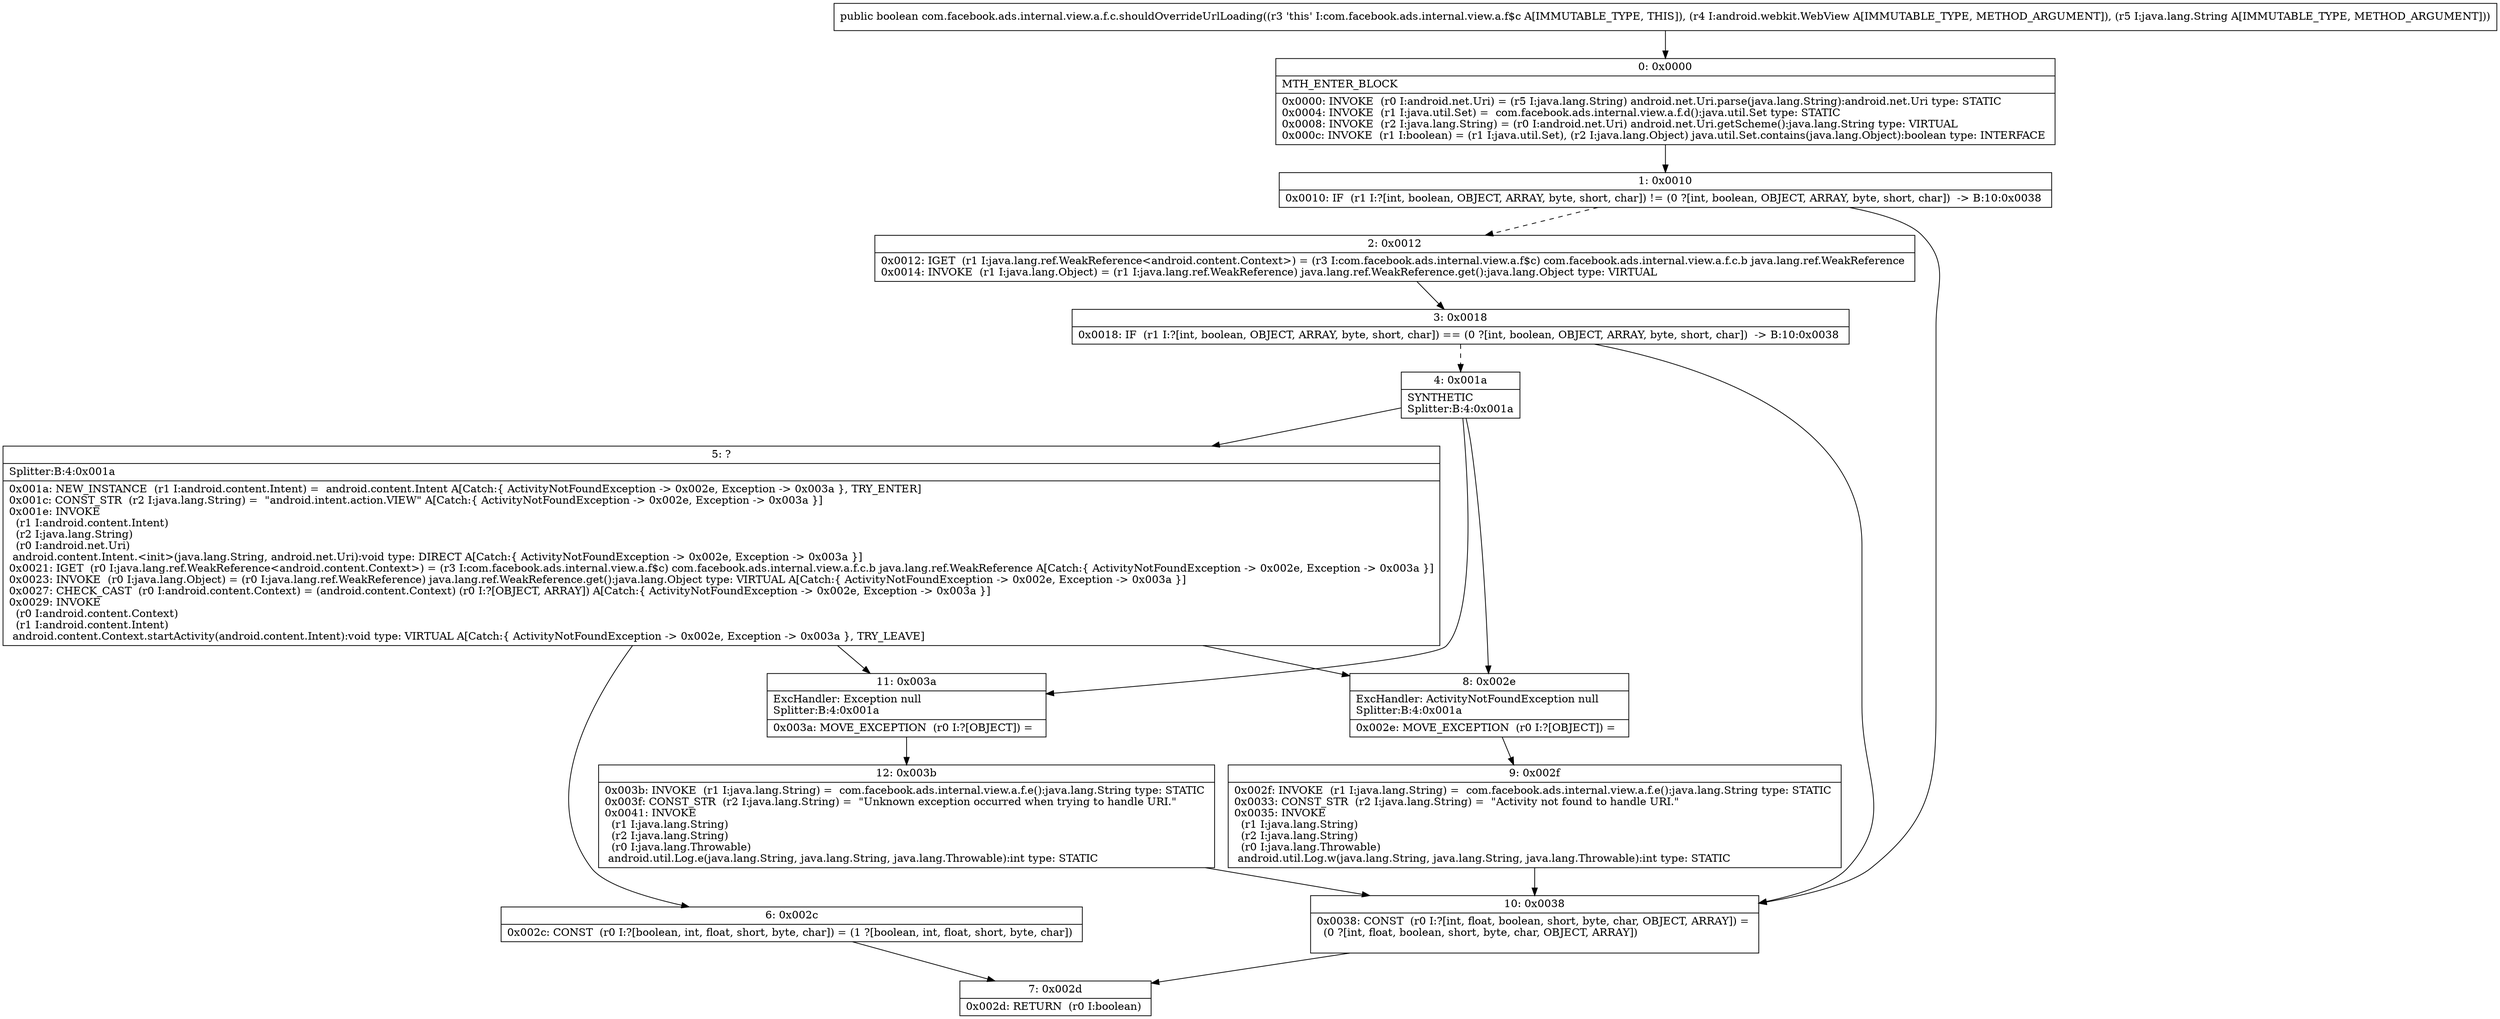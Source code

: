 digraph "CFG forcom.facebook.ads.internal.view.a.f.c.shouldOverrideUrlLoading(Landroid\/webkit\/WebView;Ljava\/lang\/String;)Z" {
Node_0 [shape=record,label="{0\:\ 0x0000|MTH_ENTER_BLOCK\l|0x0000: INVOKE  (r0 I:android.net.Uri) = (r5 I:java.lang.String) android.net.Uri.parse(java.lang.String):android.net.Uri type: STATIC \l0x0004: INVOKE  (r1 I:java.util.Set) =  com.facebook.ads.internal.view.a.f.d():java.util.Set type: STATIC \l0x0008: INVOKE  (r2 I:java.lang.String) = (r0 I:android.net.Uri) android.net.Uri.getScheme():java.lang.String type: VIRTUAL \l0x000c: INVOKE  (r1 I:boolean) = (r1 I:java.util.Set), (r2 I:java.lang.Object) java.util.Set.contains(java.lang.Object):boolean type: INTERFACE \l}"];
Node_1 [shape=record,label="{1\:\ 0x0010|0x0010: IF  (r1 I:?[int, boolean, OBJECT, ARRAY, byte, short, char]) != (0 ?[int, boolean, OBJECT, ARRAY, byte, short, char])  \-\> B:10:0x0038 \l}"];
Node_2 [shape=record,label="{2\:\ 0x0012|0x0012: IGET  (r1 I:java.lang.ref.WeakReference\<android.content.Context\>) = (r3 I:com.facebook.ads.internal.view.a.f$c) com.facebook.ads.internal.view.a.f.c.b java.lang.ref.WeakReference \l0x0014: INVOKE  (r1 I:java.lang.Object) = (r1 I:java.lang.ref.WeakReference) java.lang.ref.WeakReference.get():java.lang.Object type: VIRTUAL \l}"];
Node_3 [shape=record,label="{3\:\ 0x0018|0x0018: IF  (r1 I:?[int, boolean, OBJECT, ARRAY, byte, short, char]) == (0 ?[int, boolean, OBJECT, ARRAY, byte, short, char])  \-\> B:10:0x0038 \l}"];
Node_4 [shape=record,label="{4\:\ 0x001a|SYNTHETIC\lSplitter:B:4:0x001a\l}"];
Node_5 [shape=record,label="{5\:\ ?|Splitter:B:4:0x001a\l|0x001a: NEW_INSTANCE  (r1 I:android.content.Intent) =  android.content.Intent A[Catch:\{ ActivityNotFoundException \-\> 0x002e, Exception \-\> 0x003a \}, TRY_ENTER]\l0x001c: CONST_STR  (r2 I:java.lang.String) =  \"android.intent.action.VIEW\" A[Catch:\{ ActivityNotFoundException \-\> 0x002e, Exception \-\> 0x003a \}]\l0x001e: INVOKE  \l  (r1 I:android.content.Intent)\l  (r2 I:java.lang.String)\l  (r0 I:android.net.Uri)\l android.content.Intent.\<init\>(java.lang.String, android.net.Uri):void type: DIRECT A[Catch:\{ ActivityNotFoundException \-\> 0x002e, Exception \-\> 0x003a \}]\l0x0021: IGET  (r0 I:java.lang.ref.WeakReference\<android.content.Context\>) = (r3 I:com.facebook.ads.internal.view.a.f$c) com.facebook.ads.internal.view.a.f.c.b java.lang.ref.WeakReference A[Catch:\{ ActivityNotFoundException \-\> 0x002e, Exception \-\> 0x003a \}]\l0x0023: INVOKE  (r0 I:java.lang.Object) = (r0 I:java.lang.ref.WeakReference) java.lang.ref.WeakReference.get():java.lang.Object type: VIRTUAL A[Catch:\{ ActivityNotFoundException \-\> 0x002e, Exception \-\> 0x003a \}]\l0x0027: CHECK_CAST  (r0 I:android.content.Context) = (android.content.Context) (r0 I:?[OBJECT, ARRAY]) A[Catch:\{ ActivityNotFoundException \-\> 0x002e, Exception \-\> 0x003a \}]\l0x0029: INVOKE  \l  (r0 I:android.content.Context)\l  (r1 I:android.content.Intent)\l android.content.Context.startActivity(android.content.Intent):void type: VIRTUAL A[Catch:\{ ActivityNotFoundException \-\> 0x002e, Exception \-\> 0x003a \}, TRY_LEAVE]\l}"];
Node_6 [shape=record,label="{6\:\ 0x002c|0x002c: CONST  (r0 I:?[boolean, int, float, short, byte, char]) = (1 ?[boolean, int, float, short, byte, char]) \l}"];
Node_7 [shape=record,label="{7\:\ 0x002d|0x002d: RETURN  (r0 I:boolean) \l}"];
Node_8 [shape=record,label="{8\:\ 0x002e|ExcHandler: ActivityNotFoundException null\lSplitter:B:4:0x001a\l|0x002e: MOVE_EXCEPTION  (r0 I:?[OBJECT]) =  \l}"];
Node_9 [shape=record,label="{9\:\ 0x002f|0x002f: INVOKE  (r1 I:java.lang.String) =  com.facebook.ads.internal.view.a.f.e():java.lang.String type: STATIC \l0x0033: CONST_STR  (r2 I:java.lang.String) =  \"Activity not found to handle URI.\" \l0x0035: INVOKE  \l  (r1 I:java.lang.String)\l  (r2 I:java.lang.String)\l  (r0 I:java.lang.Throwable)\l android.util.Log.w(java.lang.String, java.lang.String, java.lang.Throwable):int type: STATIC \l}"];
Node_10 [shape=record,label="{10\:\ 0x0038|0x0038: CONST  (r0 I:?[int, float, boolean, short, byte, char, OBJECT, ARRAY]) = \l  (0 ?[int, float, boolean, short, byte, char, OBJECT, ARRAY])\l \l}"];
Node_11 [shape=record,label="{11\:\ 0x003a|ExcHandler: Exception null\lSplitter:B:4:0x001a\l|0x003a: MOVE_EXCEPTION  (r0 I:?[OBJECT]) =  \l}"];
Node_12 [shape=record,label="{12\:\ 0x003b|0x003b: INVOKE  (r1 I:java.lang.String) =  com.facebook.ads.internal.view.a.f.e():java.lang.String type: STATIC \l0x003f: CONST_STR  (r2 I:java.lang.String) =  \"Unknown exception occurred when trying to handle URI.\" \l0x0041: INVOKE  \l  (r1 I:java.lang.String)\l  (r2 I:java.lang.String)\l  (r0 I:java.lang.Throwable)\l android.util.Log.e(java.lang.String, java.lang.String, java.lang.Throwable):int type: STATIC \l}"];
MethodNode[shape=record,label="{public boolean com.facebook.ads.internal.view.a.f.c.shouldOverrideUrlLoading((r3 'this' I:com.facebook.ads.internal.view.a.f$c A[IMMUTABLE_TYPE, THIS]), (r4 I:android.webkit.WebView A[IMMUTABLE_TYPE, METHOD_ARGUMENT]), (r5 I:java.lang.String A[IMMUTABLE_TYPE, METHOD_ARGUMENT])) }"];
MethodNode -> Node_0;
Node_0 -> Node_1;
Node_1 -> Node_2[style=dashed];
Node_1 -> Node_10;
Node_2 -> Node_3;
Node_3 -> Node_4[style=dashed];
Node_3 -> Node_10;
Node_4 -> Node_5;
Node_4 -> Node_8;
Node_4 -> Node_11;
Node_5 -> Node_6;
Node_5 -> Node_8;
Node_5 -> Node_11;
Node_6 -> Node_7;
Node_8 -> Node_9;
Node_9 -> Node_10;
Node_10 -> Node_7;
Node_11 -> Node_12;
Node_12 -> Node_10;
}

